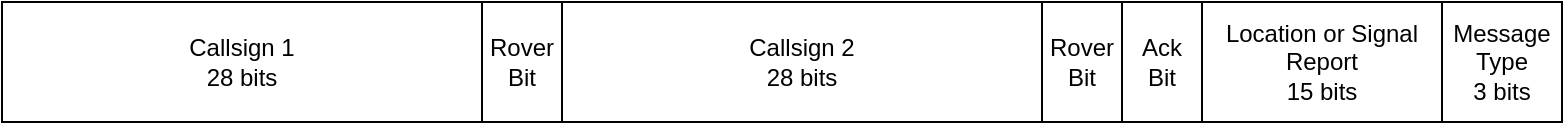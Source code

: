<mxGraphModel dx="828" dy="900" grid="1" gridSize="10" guides="1" tooltips="1" connect="1" arrows="1" fold="1" page="1" pageScale="1" pageWidth="827" pageHeight="1169" background="#ffffff"><root><mxCell id="0"/><mxCell id="1" parent="0"/><mxCell id="3" value="Callsign 1&lt;div&gt;28 bits&lt;/div&gt;" style="rounded=0;whiteSpace=wrap;html=1;" vertex="1" parent="1"><mxGeometry x="20" y="40" width="240" height="60" as="geometry"/></mxCell><mxCell id="5" value="Callsign 2&lt;div&gt;28 bits&lt;/div&gt;" style="rounded=0;whiteSpace=wrap;html=1;" vertex="1" parent="1"><mxGeometry x="300" y="40" width="240" height="60" as="geometry"/></mxCell><mxCell id="6" value="Rover&lt;div&gt;Bit&lt;/div&gt;" style="rounded=0;whiteSpace=wrap;html=1;" vertex="1" parent="1"><mxGeometry x="260" y="40" width="40" height="60" as="geometry"/></mxCell><mxCell id="7" value="Rover&lt;div&gt;Bit&lt;/div&gt;" style="rounded=0;whiteSpace=wrap;html=1;" vertex="1" parent="1"><mxGeometry x="540" y="40" width="40" height="60" as="geometry"/></mxCell><mxCell id="8" value="Location or Signal&lt;div&gt;Report&lt;div&gt;15 bits&lt;/div&gt;&lt;/div&gt;" style="rounded=0;whiteSpace=wrap;html=1;" vertex="1" parent="1"><mxGeometry x="620" y="40" width="120" height="60" as="geometry"/></mxCell><mxCell id="9" value="Message&lt;div&gt;Type&lt;/div&gt;&lt;div&gt;3 bits&lt;/div&gt;" style="rounded=0;whiteSpace=wrap;html=1;" vertex="1" parent="1"><mxGeometry x="740" y="40" width="60" height="60" as="geometry"/></mxCell><mxCell id="11" value="Ack&lt;div&gt;Bit&lt;/div&gt;" style="rounded=0;whiteSpace=wrap;html=1;" vertex="1" parent="1"><mxGeometry x="580" y="40" width="40" height="60" as="geometry"/></mxCell></root></mxGraphModel>